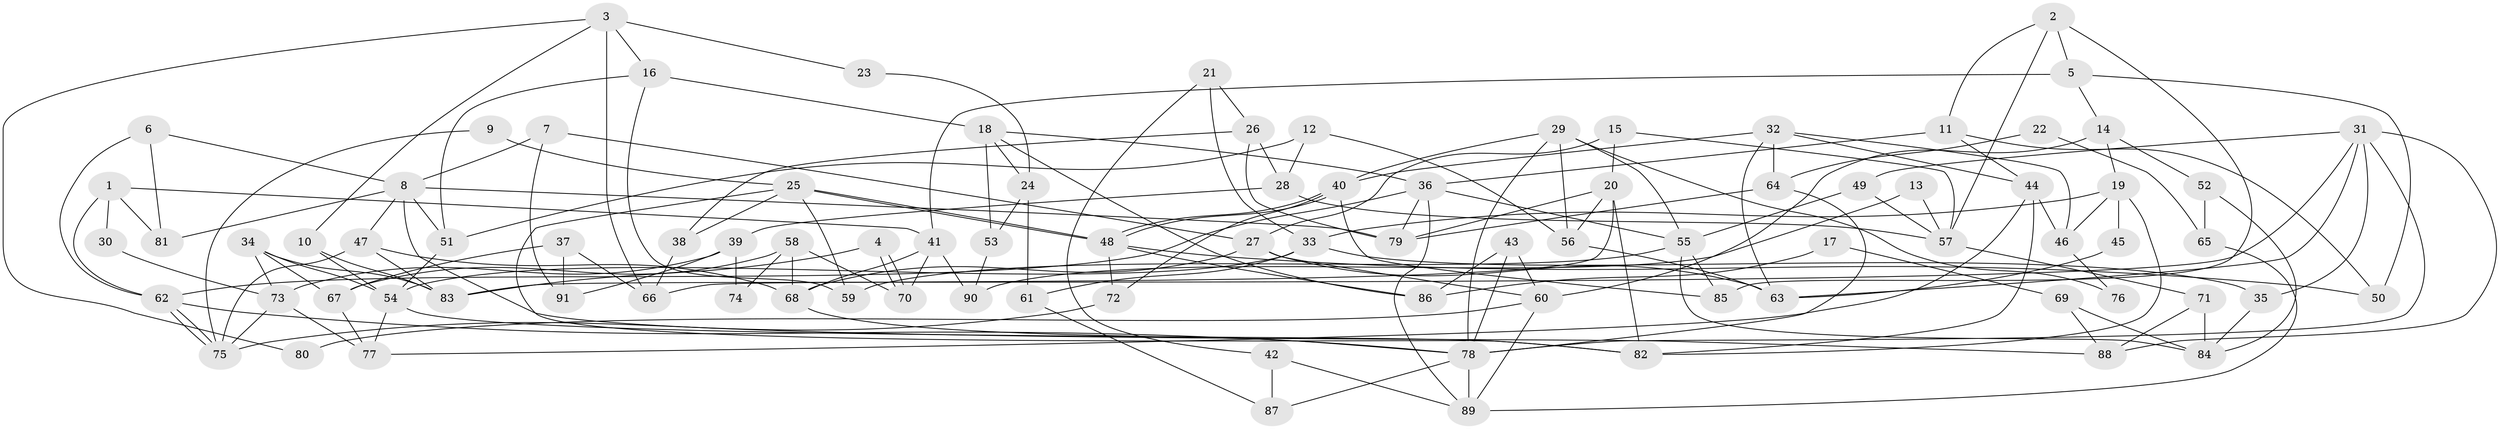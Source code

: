 // coarse degree distribution, {4: 0.2413793103448276, 5: 0.15517241379310345, 7: 0.10344827586206896, 6: 0.1206896551724138, 3: 0.1896551724137931, 2: 0.06896551724137931, 9: 0.05172413793103448, 8: 0.05172413793103448, 11: 0.017241379310344827}
// Generated by graph-tools (version 1.1) at 2025/41/03/06/25 10:41:55]
// undirected, 91 vertices, 182 edges
graph export_dot {
graph [start="1"]
  node [color=gray90,style=filled];
  1;
  2;
  3;
  4;
  5;
  6;
  7;
  8;
  9;
  10;
  11;
  12;
  13;
  14;
  15;
  16;
  17;
  18;
  19;
  20;
  21;
  22;
  23;
  24;
  25;
  26;
  27;
  28;
  29;
  30;
  31;
  32;
  33;
  34;
  35;
  36;
  37;
  38;
  39;
  40;
  41;
  42;
  43;
  44;
  45;
  46;
  47;
  48;
  49;
  50;
  51;
  52;
  53;
  54;
  55;
  56;
  57;
  58;
  59;
  60;
  61;
  62;
  63;
  64;
  65;
  66;
  67;
  68;
  69;
  70;
  71;
  72;
  73;
  74;
  75;
  76;
  77;
  78;
  79;
  80;
  81;
  82;
  83;
  84;
  85;
  86;
  87;
  88;
  89;
  90;
  91;
  1 -- 81;
  1 -- 62;
  1 -- 30;
  1 -- 41;
  2 -- 85;
  2 -- 57;
  2 -- 5;
  2 -- 11;
  3 -- 10;
  3 -- 66;
  3 -- 16;
  3 -- 23;
  3 -- 80;
  4 -- 70;
  4 -- 70;
  4 -- 83;
  5 -- 50;
  5 -- 14;
  5 -- 41;
  6 -- 8;
  6 -- 62;
  6 -- 81;
  7 -- 8;
  7 -- 27;
  7 -- 91;
  8 -- 51;
  8 -- 47;
  8 -- 79;
  8 -- 81;
  8 -- 88;
  9 -- 25;
  9 -- 75;
  10 -- 54;
  10 -- 83;
  11 -- 36;
  11 -- 44;
  11 -- 50;
  12 -- 51;
  12 -- 56;
  12 -- 28;
  13 -- 90;
  13 -- 57;
  14 -- 19;
  14 -- 52;
  14 -- 60;
  15 -- 27;
  15 -- 20;
  15 -- 57;
  16 -- 18;
  16 -- 51;
  16 -- 59;
  17 -- 69;
  17 -- 86;
  18 -- 36;
  18 -- 86;
  18 -- 24;
  18 -- 53;
  19 -- 82;
  19 -- 46;
  19 -- 33;
  19 -- 45;
  20 -- 82;
  20 -- 66;
  20 -- 56;
  20 -- 79;
  21 -- 26;
  21 -- 33;
  21 -- 42;
  22 -- 64;
  22 -- 65;
  23 -- 24;
  24 -- 61;
  24 -- 53;
  25 -- 59;
  25 -- 48;
  25 -- 48;
  25 -- 38;
  25 -- 82;
  26 -- 79;
  26 -- 28;
  26 -- 38;
  27 -- 63;
  27 -- 60;
  27 -- 68;
  28 -- 57;
  28 -- 39;
  29 -- 40;
  29 -- 78;
  29 -- 55;
  29 -- 56;
  29 -- 76;
  30 -- 73;
  31 -- 49;
  31 -- 63;
  31 -- 35;
  31 -- 78;
  31 -- 83;
  31 -- 88;
  32 -- 44;
  32 -- 64;
  32 -- 40;
  32 -- 46;
  32 -- 63;
  33 -- 54;
  33 -- 35;
  33 -- 61;
  34 -- 83;
  34 -- 67;
  34 -- 54;
  34 -- 73;
  35 -- 84;
  36 -- 62;
  36 -- 79;
  36 -- 55;
  36 -- 89;
  37 -- 67;
  37 -- 91;
  37 -- 66;
  38 -- 66;
  39 -- 73;
  39 -- 74;
  39 -- 91;
  40 -- 48;
  40 -- 48;
  40 -- 72;
  40 -- 85;
  41 -- 68;
  41 -- 70;
  41 -- 90;
  42 -- 89;
  42 -- 87;
  43 -- 60;
  43 -- 78;
  43 -- 86;
  44 -- 82;
  44 -- 46;
  44 -- 77;
  45 -- 63;
  46 -- 76;
  47 -- 68;
  47 -- 75;
  47 -- 83;
  48 -- 50;
  48 -- 72;
  48 -- 86;
  49 -- 57;
  49 -- 55;
  51 -- 54;
  52 -- 84;
  52 -- 65;
  53 -- 90;
  54 -- 77;
  54 -- 82;
  55 -- 59;
  55 -- 84;
  55 -- 85;
  56 -- 63;
  57 -- 71;
  58 -- 68;
  58 -- 70;
  58 -- 67;
  58 -- 74;
  60 -- 89;
  60 -- 80;
  61 -- 87;
  62 -- 78;
  62 -- 75;
  62 -- 75;
  64 -- 78;
  64 -- 79;
  65 -- 89;
  67 -- 77;
  68 -- 78;
  69 -- 84;
  69 -- 88;
  71 -- 84;
  71 -- 88;
  72 -- 75;
  73 -- 75;
  73 -- 77;
  78 -- 87;
  78 -- 89;
}
